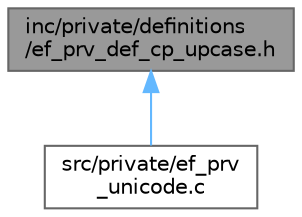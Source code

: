 digraph "inc/private/definitions/ef_prv_def_cp_upcase.h"
{
 // LATEX_PDF_SIZE
  bgcolor="transparent";
  edge [fontname=Helvetica,fontsize=10,labelfontname=Helvetica,labelfontsize=10];
  node [fontname=Helvetica,fontsize=10,shape=box,height=0.2,width=0.4];
  Node1 [id="Node000001",label="inc/private/definitions\l/ef_prv_def_cp_upcase.h",height=0.2,width=0.4,color="gray40", fillcolor="grey60", style="filled", fontcolor="black",tooltip="Private unicode definitions for upper case conversion for codepages."];
  Node1 -> Node2 [id="edge1_Node000001_Node000002",dir="back",color="steelblue1",style="solid",tooltip=" "];
  Node2 [id="Node000002",label="src/private/ef_prv\l_unicode.c",height=0.2,width=0.4,color="grey40", fillcolor="white", style="filled",URL="$ef__prv__unicode_8c.html",tooltip="Code file for unicode support."];
}
